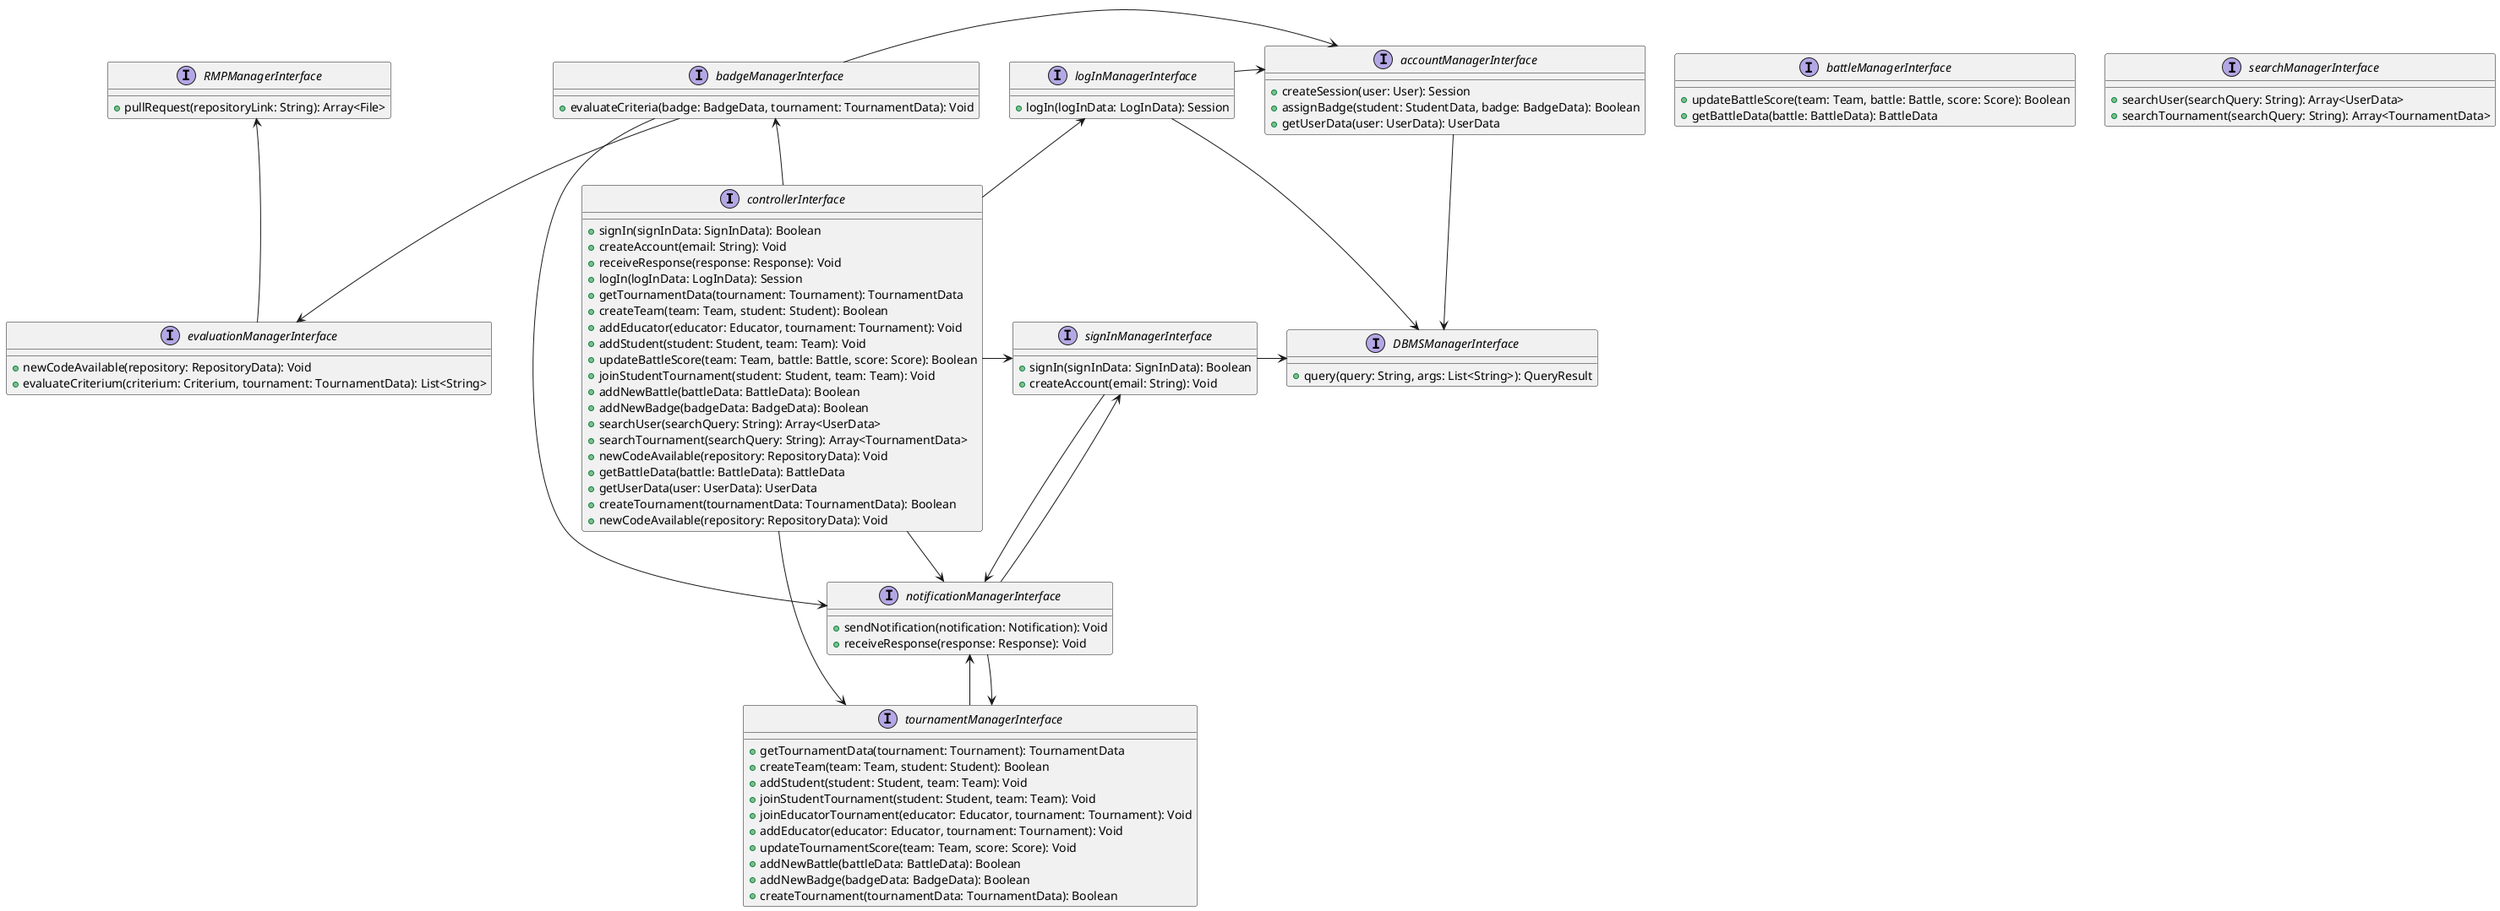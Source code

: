 @startuml

'skinparam linetype polyline

interface controllerInterface{
    + signIn(signInData: SignInData): Boolean
    + createAccount(email: String): Void
    + receiveResponse(response: Response): Void
    + logIn(logInData: LogInData): Session
    + getTournamentData(tournament: Tournament): TournamentData
    + createTeam(team: Team, student: Student): Boolean
    + addEducator(educator: Educator, tournament: Tournament): Void
    + addStudent(student: Student, team: Team): Void
    + updateBattleScore(team: Team, battle: Battle, score: Score): Boolean
    + joinStudentTournament(student: Student, team: Team): Void
    + addNewBattle(battleData: BattleData): Boolean
    + addNewBadge(badgeData: BadgeData): Boolean
    + searchUser(searchQuery: String): Array<UserData>
    + searchTournament(searchQuery: String): Array<TournamentData>
    + newCodeAvailable(repository: RepositoryData): Void
    + getBattleData(battle: BattleData): BattleData
    + getUserData(user: UserData): UserData
    + createTournament(tournamentData: TournamentData): Boolean
    + newCodeAvailable(repository: RepositoryData): Void
}

interface logInManagerInterface{
    + logIn(logInData: LogInData): Session
}

interface signInManagerInterface{
    + signIn(signInData: SignInData): Boolean
    + createAccount(email: String): Void
}

interface RMPManagerInterface{
    + pullRequest(repositoryLink: String): Array<File>
}

interface evaluationManagerInterface{
    + newCodeAvailable(repository: RepositoryData): Void
    + evaluateCriterium(criterium: Criterium, tournament: TournamentData): List<String>
}

interface notificationManagerInterface{
    + sendNotification(notification: Notification): Void 
    + receiveResponse(response: Response): Void
}

interface badgeManagerInterface{
    + evaluateCriteria(badge: BadgeData, tournament: TournamentData): Void
}

interface battleManagerInterface{
    + updateBattleScore(team: Team, battle: Battle, score: Score): Boolean
    + getBattleData(battle: BattleData): BattleData
}

interface tournamentManagerInterface{
    + getTournamentData(tournament: Tournament): TournamentData
    + createTeam(team: Team, student: Student): Boolean
    + addStudent(student: Student, team: Team): Void
    + joinStudentTournament(student: Student, team: Team): Void
    + joinEducatorTournament(educator: Educator, tournament: Tournament): Void
    + addEducator(educator: Educator, tournament: Tournament): Void
    + updateTournamentScore(team: Team, score: Score): Void
    + addNewBattle(battleData: BattleData): Boolean
    + addNewBadge(badgeData: BadgeData): Boolean
    + createTournament(tournamentData: TournamentData): Boolean
}

interface searchManagerInterface{
    + searchUser(searchQuery: String): Array<UserData>
    + searchTournament(searchQuery: String): Array<TournamentData>
}

interface accountManagerInterface{
    + createSession(user: User): Session
    + assignBadge(student: StudentData, badge: BadgeData): Boolean
    + getUserData(user: UserData): UserData
}

'interface dispatcherInterface{
'    + dispatch(request: String, parameters: Array<String>): Void
'    + getData(microserviceName: String): MicroserviceData
'}

interface DBMSManagerInterface{
    + query(query: String, args: List<String>): QueryResult
}

'controllerInterface -[hidden]down- dispatcherInterface
signInManagerInterface -[hidden]up- logInManagerInterface
logInManagerInterface -[hidden]right- accountManagerInterface
notificationManagerInterface -[hidden]down- tournamentManagerInterface
controllerInterface -[hidden]up- badgeManagerInterface
evaluationManagerInterface -[hidden]right- controllerInterface
evaluationManagerInterface -[hidden]up- RMPManagerInterface

controllerInterface -> signInManagerInterface
signInManagerInterface -> DBMSManagerInterface
signInManagerInterface --> notificationManagerInterface
controllerInterface --> notificationManagerInterface
notificationManagerInterface --> signInManagerInterface

logInManagerInterface <- controllerInterface
logInManagerInterface -> DBMSManagerInterface
logInManagerInterface -> accountManagerInterface

tournamentManagerInterface <- controllerInterface
tournamentManagerInterface --> notificationManagerInterface
tournamentManagerInterface <-- notificationManagerInterface
'tournamentManagerInterface -up-> DBMSManagerInterface

badgeManagerInterface <-- controllerInterface
badgeManagerInterface --> evaluationManagerInterface
evaluationManagerInterface --> RMPManagerInterface
badgeManagerInterface -> accountManagerInterface
badgeManagerInterface --> notificationManagerInterface
accountManagerInterface --> DBMSManagerInterface




@enduml